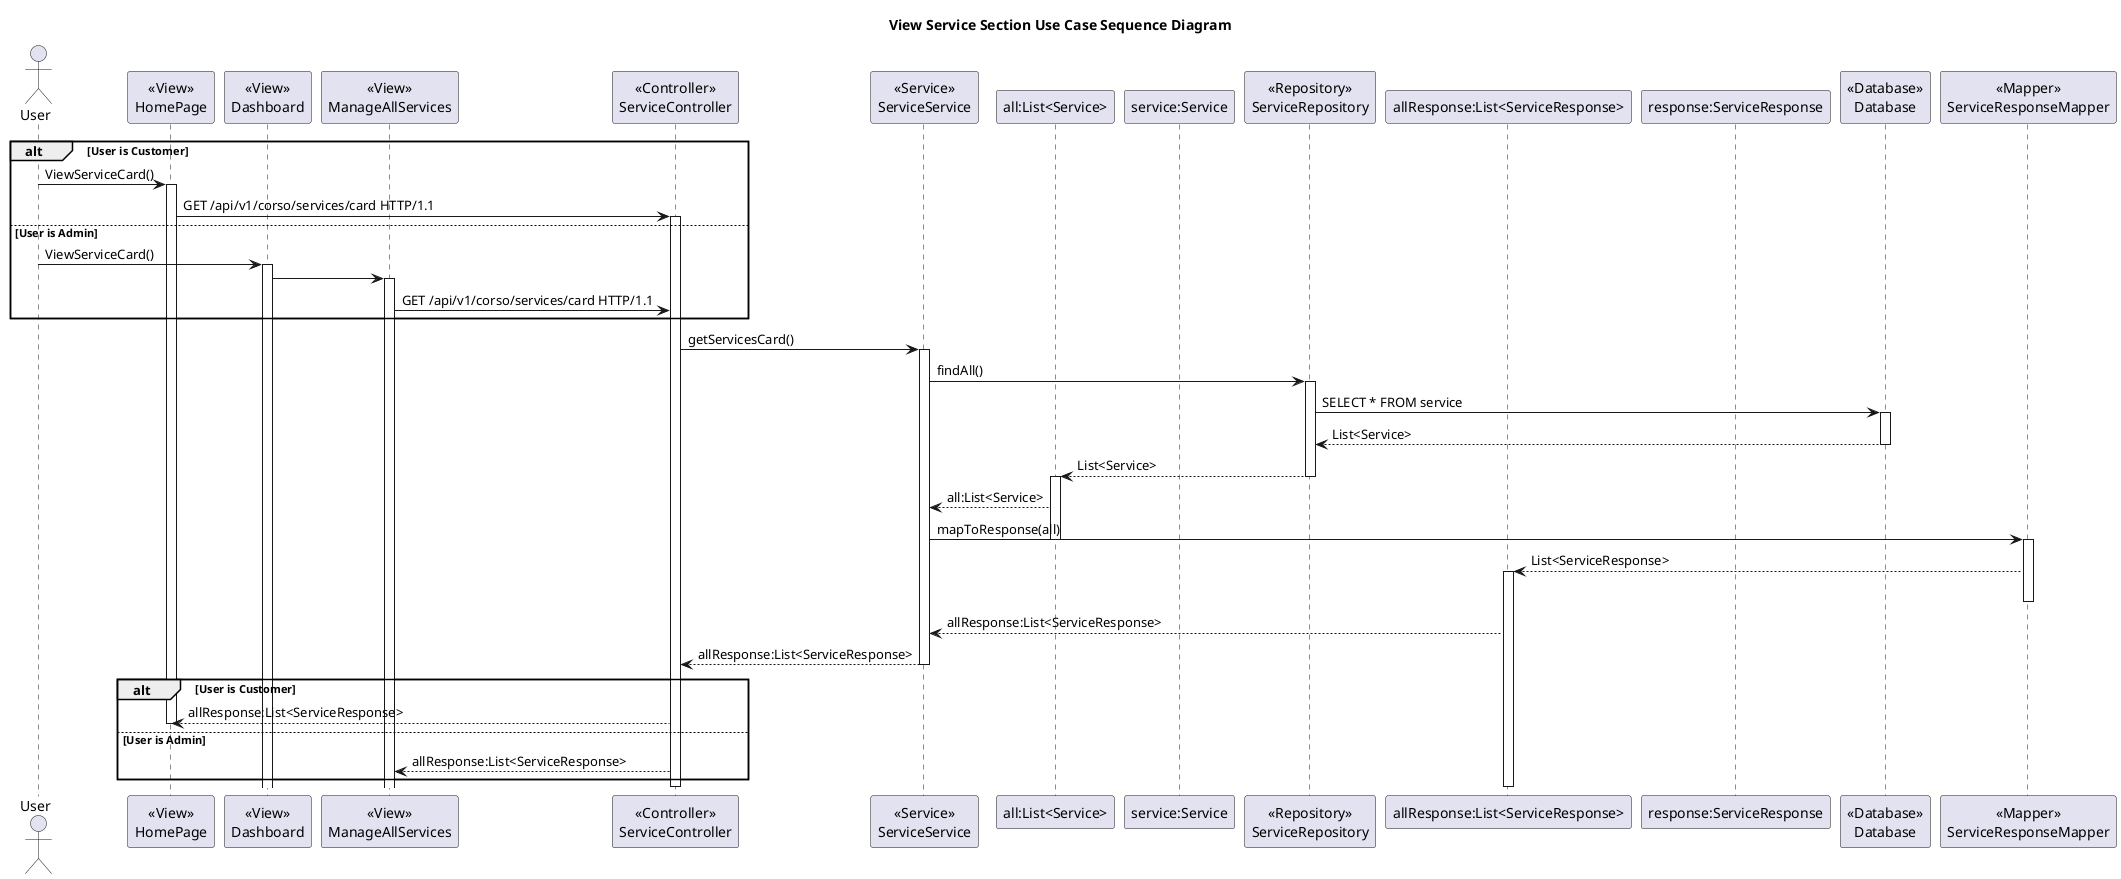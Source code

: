 @startuml

title View Service Section Use Case Sequence Diagram

actor User

participant HomePage as "<<View>>\nHomePage"

participant Dashboard as "<<View>>\nDashboard"

participant ManageAllServices as "<<View>>\nManageAllServices"


participant ServiceController as "<<Controller>>\nServiceController"

participant ServiceService as "<<Service>>\nServiceService"

participant all as "all:List<Service>"

participant Service as "service:Service"

participant ServiceRepository as "<<Repository>>\nServiceRepository"

participant allResponse as "allResponse:List<ServiceResponse>"

participant ServiceResponse as "response:ServiceResponse"

participant Database as "<<Database>>\nDatabase"

participant ServiceResponseMapper as "<<Mapper>>\nServiceResponseMapper"

alt User is Customer
User -> HomePage:ViewServiceCard()
activate HomePage

HomePage -> ServiceController: GET /api/v1/corso/services/card HTTP/1.1
activate ServiceController

else User is Admin

User -> Dashboard:ViewServiceCard()

activate Dashboard

Dashboard -> ManageAllServices

activate ManageAllServices

ManageAllServices -> ServiceController: GET /api/v1/corso/services/card HTTP/1.1

end




ServiceController -> ServiceService: getServicesCard()

activate ServiceService

ServiceService -> ServiceRepository: findAll()

activate ServiceRepository

ServiceRepository -> Database: SELECT * FROM service

activate Database

Database --> ServiceRepository: List<Service>

deactivate Database

ServiceRepository --> all : List<Service>
deactivate ServiceRepository
activate all

all --> ServiceService: all:List<Service>

ServiceService -> ServiceResponseMapper: mapToResponse(all)
deactivate all
activate ServiceResponseMapper
ServiceResponseMapper --> allResponse: List<ServiceResponse>
activate allResponse
deactivate ServiceResponseMapper
allResponse --> ServiceService: allResponse:List<ServiceResponse>
ServiceService --> ServiceController: allResponse:List<ServiceResponse>
deactivate ServiceService

alt User is Customer
ServiceController --> HomePage: allResponse:List<ServiceResponse>
deactivate HomePage
else User is Admin
ServiceController --> ManageAllServices: allResponse:List<ServiceResponse>
end

deactivate allResponse
deactivate ServiceController


@endpuml
